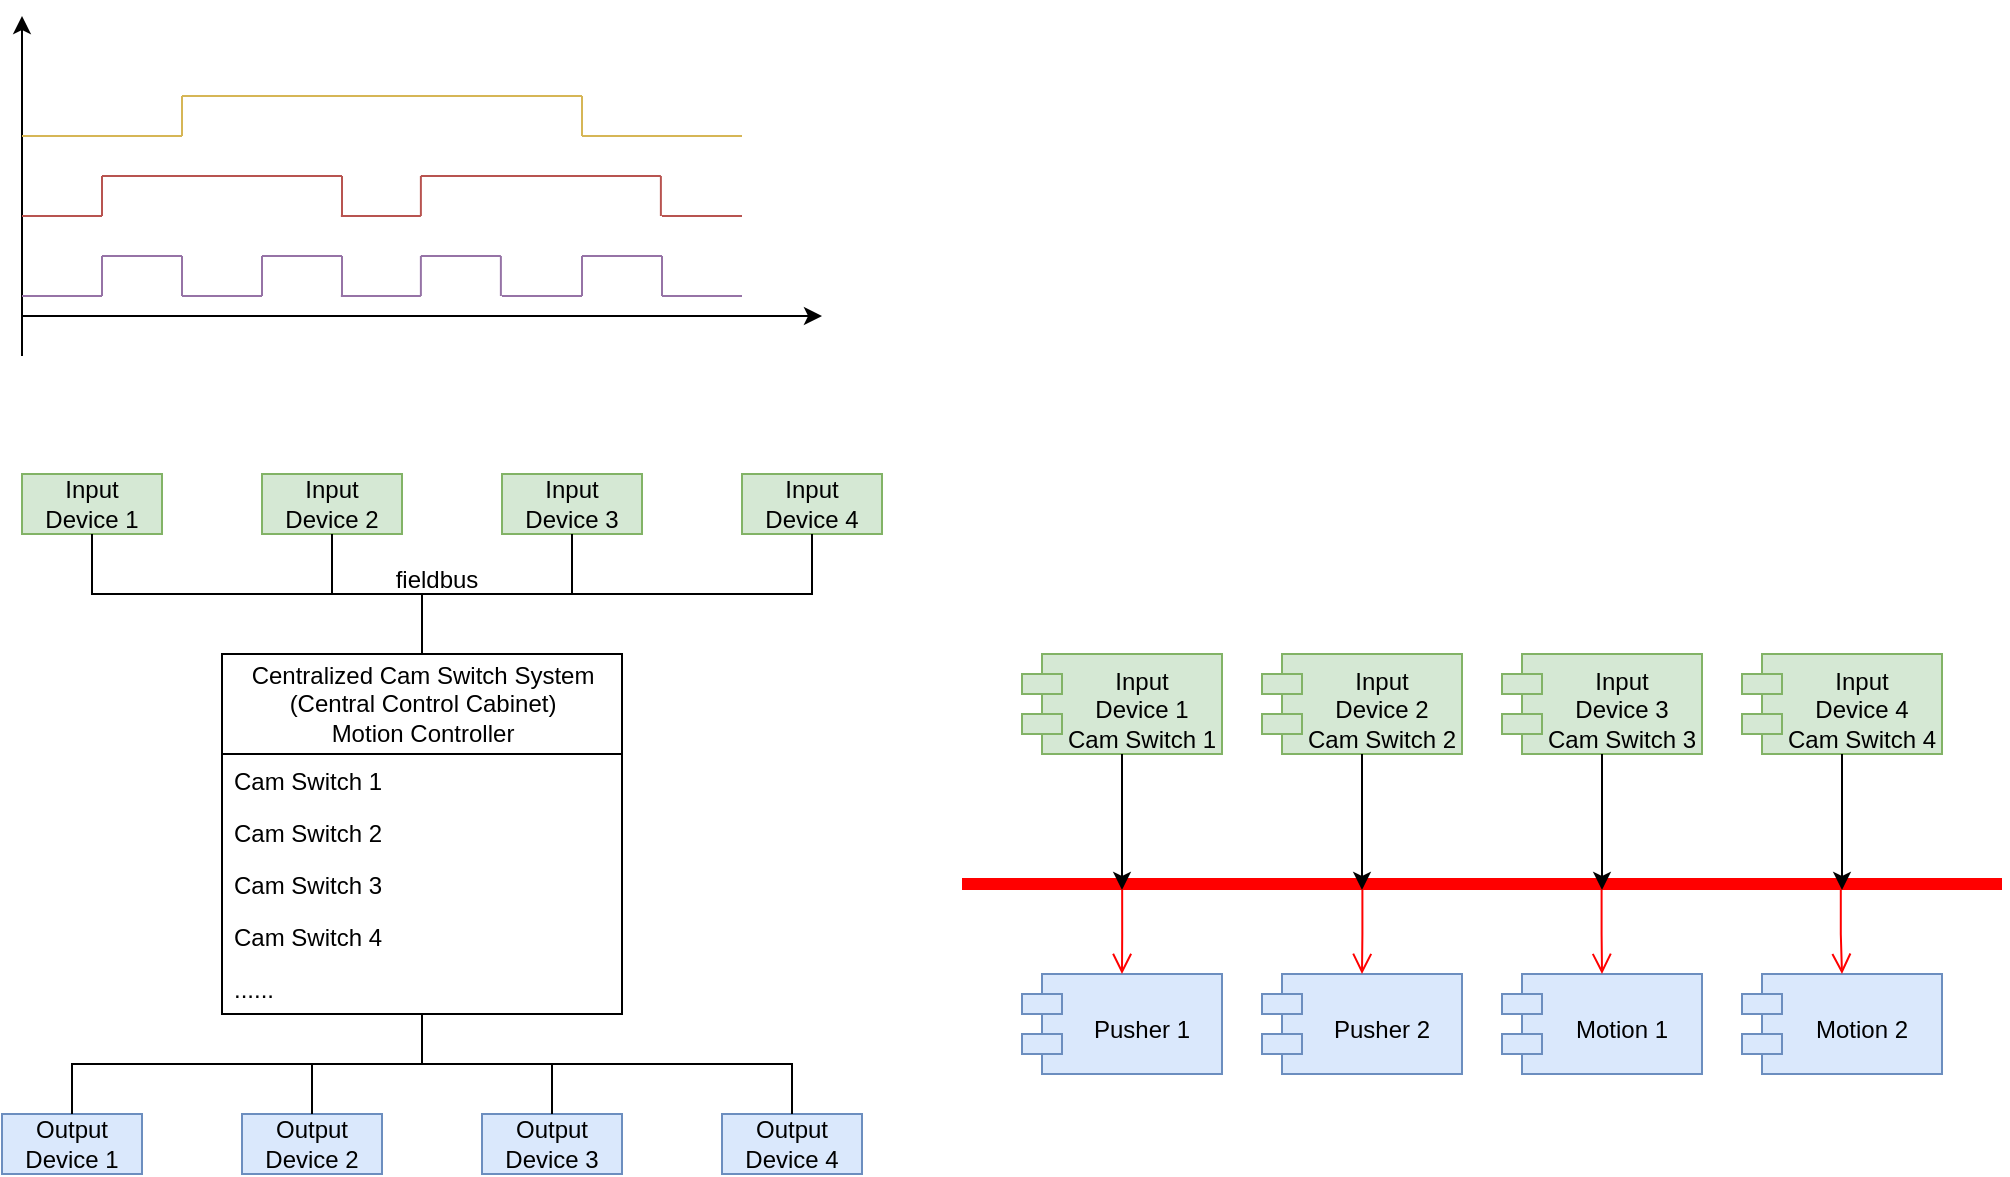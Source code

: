 <mxfile version="27.2.0">
  <diagram id="6a731a19-8d31-9384-78a2-239565b7b9f0" name="Page-1">
    <mxGraphModel dx="1188" dy="619" grid="1" gridSize="10" guides="1" tooltips="1" connect="1" arrows="1" fold="1" page="1" pageScale="1" pageWidth="1169" pageHeight="827" background="none" math="0" shadow="0">
      <root>
        <mxCell id="0" />
        <mxCell id="1" parent="0" />
        <mxCell id="yubhM1SOayhGXeNkUcZc-1801" value="Centralized Cam Switch System&lt;br&gt;(Central Control Cabinet)&lt;br&gt;Motion Controller" style="swimlane;fontStyle=0;childLayout=stackLayout;horizontal=1;startSize=50;fillColor=none;horizontalStack=0;resizeParent=1;resizeParentMax=0;resizeLast=0;collapsible=1;marginBottom=0;html=1;" parent="1" vertex="1">
          <mxGeometry x="180" y="329" width="200" height="180" as="geometry" />
        </mxCell>
        <mxCell id="yubhM1SOayhGXeNkUcZc-1802" value="Cam Switch 1" style="text;strokeColor=none;fillColor=none;align=left;verticalAlign=top;spacingLeft=4;spacingRight=4;overflow=hidden;rotatable=0;points=[[0,0.5],[1,0.5]];portConstraint=eastwest;whiteSpace=wrap;html=1;" parent="yubhM1SOayhGXeNkUcZc-1801" vertex="1">
          <mxGeometry y="50" width="200" height="26" as="geometry" />
        </mxCell>
        <mxCell id="yubhM1SOayhGXeNkUcZc-1803" value="Cam Switch&amp;nbsp;2" style="text;strokeColor=none;fillColor=none;align=left;verticalAlign=top;spacingLeft=4;spacingRight=4;overflow=hidden;rotatable=0;points=[[0,0.5],[1,0.5]];portConstraint=eastwest;whiteSpace=wrap;html=1;" parent="yubhM1SOayhGXeNkUcZc-1801" vertex="1">
          <mxGeometry y="76" width="200" height="26" as="geometry" />
        </mxCell>
        <mxCell id="yubhM1SOayhGXeNkUcZc-1804" value="Cam Switch&amp;nbsp;3" style="text;strokeColor=none;fillColor=none;align=left;verticalAlign=top;spacingLeft=4;spacingRight=4;overflow=hidden;rotatable=0;points=[[0,0.5],[1,0.5]];portConstraint=eastwest;whiteSpace=wrap;html=1;" parent="yubhM1SOayhGXeNkUcZc-1801" vertex="1">
          <mxGeometry y="102" width="200" height="26" as="geometry" />
        </mxCell>
        <mxCell id="yubhM1SOayhGXeNkUcZc-1805" value="Cam Switch&amp;nbsp;4" style="text;strokeColor=none;fillColor=none;align=left;verticalAlign=top;spacingLeft=4;spacingRight=4;overflow=hidden;rotatable=0;points=[[0,0.5],[1,0.5]];portConstraint=eastwest;whiteSpace=wrap;html=1;" parent="yubhM1SOayhGXeNkUcZc-1801" vertex="1">
          <mxGeometry y="128" width="200" height="26" as="geometry" />
        </mxCell>
        <mxCell id="yubhM1SOayhGXeNkUcZc-1806" value="......" style="text;strokeColor=none;fillColor=none;align=left;verticalAlign=top;spacingLeft=4;spacingRight=4;overflow=hidden;rotatable=0;points=[[0,0.5],[1,0.5]];portConstraint=eastwest;whiteSpace=wrap;html=1;" parent="yubhM1SOayhGXeNkUcZc-1801" vertex="1">
          <mxGeometry y="154" width="200" height="26" as="geometry" />
        </mxCell>
        <mxCell id="yubhM1SOayhGXeNkUcZc-1807" value="Output&lt;br&gt;Device 1" style="whiteSpace=wrap;html=1;align=center;verticalAlign=middle;treeFolding=1;treeMoving=1;newEdgeStyle={&quot;edgeStyle&quot;:&quot;elbowEdgeStyle&quot;,&quot;startArrow&quot;:&quot;none&quot;,&quot;endArrow&quot;:&quot;none&quot;};fillColor=#dae8fc;strokeColor=#6c8ebf;" parent="1" vertex="1">
          <mxGeometry x="70" y="559" width="70" height="30" as="geometry" />
        </mxCell>
        <mxCell id="yubhM1SOayhGXeNkUcZc-1808" value="" style="edgeStyle=elbowEdgeStyle;elbow=vertical;sourcePerimeterSpacing=0;targetPerimeterSpacing=0;startArrow=none;endArrow=none;rounded=0;curved=0;" parent="1" source="yubhM1SOayhGXeNkUcZc-1801" target="yubhM1SOayhGXeNkUcZc-1807" edge="1">
          <mxGeometry relative="1" as="geometry">
            <mxPoint x="360" y="519" as="sourcePoint" />
          </mxGeometry>
        </mxCell>
        <mxCell id="yubhM1SOayhGXeNkUcZc-1810" value="Output&lt;br&gt;Device 2" style="whiteSpace=wrap;html=1;align=center;verticalAlign=middle;treeFolding=1;treeMoving=1;newEdgeStyle={&quot;edgeStyle&quot;:&quot;elbowEdgeStyle&quot;,&quot;startArrow&quot;:&quot;none&quot;,&quot;endArrow&quot;:&quot;none&quot;};fillColor=#dae8fc;strokeColor=#6c8ebf;" parent="1" vertex="1">
          <mxGeometry x="190" y="559" width="70" height="30" as="geometry" />
        </mxCell>
        <mxCell id="yubhM1SOayhGXeNkUcZc-1811" value="" style="edgeStyle=elbowEdgeStyle;elbow=vertical;sourcePerimeterSpacing=0;targetPerimeterSpacing=0;startArrow=none;endArrow=none;rounded=0;curved=0;" parent="1" source="yubhM1SOayhGXeNkUcZc-1801" target="yubhM1SOayhGXeNkUcZc-1810" edge="1">
          <mxGeometry relative="1" as="geometry">
            <mxPoint x="210" y="524" as="sourcePoint" />
          </mxGeometry>
        </mxCell>
        <mxCell id="yubhM1SOayhGXeNkUcZc-1812" value="Output&lt;br&gt;Device 3" style="whiteSpace=wrap;html=1;align=center;verticalAlign=middle;treeFolding=1;treeMoving=1;newEdgeStyle={&quot;edgeStyle&quot;:&quot;elbowEdgeStyle&quot;,&quot;startArrow&quot;:&quot;none&quot;,&quot;endArrow&quot;:&quot;none&quot;};fillColor=#dae8fc;strokeColor=#6c8ebf;" parent="1" vertex="1">
          <mxGeometry x="310" y="559" width="70" height="30" as="geometry" />
        </mxCell>
        <mxCell id="yubhM1SOayhGXeNkUcZc-1813" value="" style="edgeStyle=elbowEdgeStyle;elbow=vertical;sourcePerimeterSpacing=0;targetPerimeterSpacing=0;startArrow=none;endArrow=none;rounded=0;curved=0;" parent="1" source="yubhM1SOayhGXeNkUcZc-1801" target="yubhM1SOayhGXeNkUcZc-1812" edge="1">
          <mxGeometry relative="1" as="geometry">
            <mxPoint x="530" y="505" as="sourcePoint" />
          </mxGeometry>
        </mxCell>
        <mxCell id="yubhM1SOayhGXeNkUcZc-1814" value="Output&lt;br&gt;Device 4" style="whiteSpace=wrap;html=1;align=center;verticalAlign=middle;treeFolding=1;treeMoving=1;newEdgeStyle={&quot;edgeStyle&quot;:&quot;elbowEdgeStyle&quot;,&quot;startArrow&quot;:&quot;none&quot;,&quot;endArrow&quot;:&quot;none&quot;};fillColor=#dae8fc;strokeColor=#6c8ebf;" parent="1" vertex="1">
          <mxGeometry x="430" y="559" width="70" height="30" as="geometry" />
        </mxCell>
        <mxCell id="yubhM1SOayhGXeNkUcZc-1815" value="" style="edgeStyle=elbowEdgeStyle;elbow=vertical;sourcePerimeterSpacing=0;targetPerimeterSpacing=0;startArrow=none;endArrow=none;rounded=0;curved=0;" parent="1" source="yubhM1SOayhGXeNkUcZc-1801" target="yubhM1SOayhGXeNkUcZc-1814" edge="1">
          <mxGeometry relative="1" as="geometry">
            <mxPoint x="650" y="505" as="sourcePoint" />
          </mxGeometry>
        </mxCell>
        <mxCell id="yubhM1SOayhGXeNkUcZc-1816" value="&lt;div&gt;&lt;br&gt;&lt;/div&gt;Pusher 1" style="shape=module;align=left;spacingLeft=20;align=center;verticalAlign=top;whiteSpace=wrap;html=1;fillColor=#dae8fc;strokeColor=#6c8ebf;" parent="1" vertex="1">
          <mxGeometry x="580" y="489" width="100" height="50" as="geometry" />
        </mxCell>
        <mxCell id="yubhM1SOayhGXeNkUcZc-1817" value="" style="shape=line;html=1;strokeWidth=6;strokeColor=#ff0000;" parent="1" vertex="1">
          <mxGeometry x="550" y="439" width="520" height="10" as="geometry" />
        </mxCell>
        <mxCell id="yubhM1SOayhGXeNkUcZc-1818" value="" style="edgeStyle=orthogonalEdgeStyle;html=1;verticalAlign=bottom;endArrow=open;endSize=8;strokeColor=#ff0000;rounded=0;exitX=0.154;exitY=0.583;exitDx=0;exitDy=0;exitPerimeter=0;" parent="1" source="yubhM1SOayhGXeNkUcZc-1817" target="yubhM1SOayhGXeNkUcZc-1816" edge="1">
          <mxGeometry relative="1" as="geometry">
            <mxPoint x="590" y="689" as="targetPoint" />
            <mxPoint x="660" y="459" as="sourcePoint" />
          </mxGeometry>
        </mxCell>
        <mxCell id="yubhM1SOayhGXeNkUcZc-1821" value="Input&lt;br&gt;Device 1&lt;br&gt;Cam Switch 1" style="shape=module;align=left;spacingLeft=20;align=center;verticalAlign=top;whiteSpace=wrap;html=1;fillColor=#d5e8d4;strokeColor=#82b366;" parent="1" vertex="1">
          <mxGeometry x="580" y="329" width="100" height="50" as="geometry" />
        </mxCell>
        <mxCell id="yubhM1SOayhGXeNkUcZc-1823" value="&lt;div&gt;&lt;br&gt;&lt;/div&gt;Pusher 2" style="shape=module;align=left;spacingLeft=20;align=center;verticalAlign=top;whiteSpace=wrap;html=1;fillColor=#dae8fc;strokeColor=#6c8ebf;" parent="1" vertex="1">
          <mxGeometry x="700" y="489" width="100" height="50" as="geometry" />
        </mxCell>
        <mxCell id="yubhM1SOayhGXeNkUcZc-1824" value="" style="edgeStyle=orthogonalEdgeStyle;html=1;verticalAlign=bottom;endArrow=open;endSize=8;strokeColor=#ff0000;rounded=0;exitX=0.385;exitY=0.417;exitDx=0;exitDy=0;exitPerimeter=0;" parent="1" source="yubhM1SOayhGXeNkUcZc-1817" target="yubhM1SOayhGXeNkUcZc-1823" edge="1">
          <mxGeometry relative="1" as="geometry">
            <mxPoint x="700" y="689" as="targetPoint" />
            <mxPoint x="750" y="469" as="sourcePoint" />
          </mxGeometry>
        </mxCell>
        <mxCell id="yubhM1SOayhGXeNkUcZc-1826" value="Input&lt;br&gt;Device 1" style="whiteSpace=wrap;html=1;align=center;verticalAlign=middle;treeFolding=1;treeMoving=1;newEdgeStyle={&quot;edgeStyle&quot;:&quot;elbowEdgeStyle&quot;,&quot;startArrow&quot;:&quot;none&quot;,&quot;endArrow&quot;:&quot;none&quot;};fillColor=#d5e8d4;strokeColor=#82b366;" parent="1" vertex="1">
          <mxGeometry x="80" y="239" width="70" height="30" as="geometry" />
        </mxCell>
        <mxCell id="yubhM1SOayhGXeNkUcZc-1827" value="" style="edgeStyle=elbowEdgeStyle;elbow=vertical;sourcePerimeterSpacing=0;targetPerimeterSpacing=0;startArrow=none;endArrow=none;rounded=0;curved=0;" parent="1" source="yubhM1SOayhGXeNkUcZc-1801" target="yubhM1SOayhGXeNkUcZc-1826" edge="1">
          <mxGeometry relative="1" as="geometry">
            <mxPoint x="290" y="189" as="sourcePoint" />
          </mxGeometry>
        </mxCell>
        <mxCell id="yubhM1SOayhGXeNkUcZc-1828" value="Input&lt;br&gt;Device 2" style="whiteSpace=wrap;html=1;align=center;verticalAlign=middle;treeFolding=1;treeMoving=1;newEdgeStyle={&quot;edgeStyle&quot;:&quot;elbowEdgeStyle&quot;,&quot;startArrow&quot;:&quot;none&quot;,&quot;endArrow&quot;:&quot;none&quot;};fillColor=#d5e8d4;strokeColor=#82b366;" parent="1" vertex="1">
          <mxGeometry x="200" y="239" width="70" height="30" as="geometry" />
        </mxCell>
        <mxCell id="yubhM1SOayhGXeNkUcZc-1829" value="" style="edgeStyle=elbowEdgeStyle;elbow=vertical;sourcePerimeterSpacing=0;targetPerimeterSpacing=0;startArrow=none;endArrow=none;rounded=0;curved=0;" parent="1" source="yubhM1SOayhGXeNkUcZc-1801" target="yubhM1SOayhGXeNkUcZc-1828" edge="1">
          <mxGeometry relative="1" as="geometry">
            <mxPoint x="290" y="189" as="sourcePoint" />
          </mxGeometry>
        </mxCell>
        <mxCell id="yubhM1SOayhGXeNkUcZc-1830" value="Input&lt;br&gt;Device 3" style="whiteSpace=wrap;html=1;align=center;verticalAlign=middle;treeFolding=1;treeMoving=1;newEdgeStyle={&quot;edgeStyle&quot;:&quot;elbowEdgeStyle&quot;,&quot;startArrow&quot;:&quot;none&quot;,&quot;endArrow&quot;:&quot;none&quot;};fillColor=#d5e8d4;strokeColor=#82b366;" parent="1" vertex="1">
          <mxGeometry x="320" y="239" width="70" height="30" as="geometry" />
        </mxCell>
        <mxCell id="yubhM1SOayhGXeNkUcZc-1831" value="" style="edgeStyle=elbowEdgeStyle;elbow=vertical;sourcePerimeterSpacing=0;targetPerimeterSpacing=0;startArrow=none;endArrow=none;rounded=0;curved=0;" parent="1" source="yubhM1SOayhGXeNkUcZc-1801" target="yubhM1SOayhGXeNkUcZc-1830" edge="1">
          <mxGeometry relative="1" as="geometry">
            <mxPoint x="290" y="189" as="sourcePoint" />
          </mxGeometry>
        </mxCell>
        <mxCell id="yubhM1SOayhGXeNkUcZc-1832" value="Input&lt;br&gt;Device 4" style="whiteSpace=wrap;html=1;align=center;verticalAlign=middle;treeFolding=1;treeMoving=1;newEdgeStyle={&quot;edgeStyle&quot;:&quot;elbowEdgeStyle&quot;,&quot;startArrow&quot;:&quot;none&quot;,&quot;endArrow&quot;:&quot;none&quot;};fillColor=#d5e8d4;strokeColor=#82b366;" parent="1" vertex="1">
          <mxGeometry x="440" y="239" width="70" height="30" as="geometry" />
        </mxCell>
        <mxCell id="yubhM1SOayhGXeNkUcZc-1833" value="" style="edgeStyle=elbowEdgeStyle;elbow=vertical;sourcePerimeterSpacing=0;targetPerimeterSpacing=0;startArrow=none;endArrow=none;rounded=0;curved=0;" parent="1" source="yubhM1SOayhGXeNkUcZc-1801" target="yubhM1SOayhGXeNkUcZc-1832" edge="1">
          <mxGeometry relative="1" as="geometry">
            <mxPoint x="290" y="189" as="sourcePoint" />
          </mxGeometry>
        </mxCell>
        <mxCell id="yubhM1SOayhGXeNkUcZc-1834" value="&lt;div&gt;&lt;br&gt;&lt;/div&gt;Motion 1" style="shape=module;align=left;spacingLeft=20;align=center;verticalAlign=top;whiteSpace=wrap;html=1;fillColor=#dae8fc;strokeColor=#6c8ebf;" parent="1" vertex="1">
          <mxGeometry x="820" y="489" width="100" height="50" as="geometry" />
        </mxCell>
        <mxCell id="yubhM1SOayhGXeNkUcZc-1835" value="&lt;div&gt;&lt;br&gt;&lt;/div&gt;Motion 2" style="shape=module;align=left;spacingLeft=20;align=center;verticalAlign=top;whiteSpace=wrap;html=1;fillColor=#dae8fc;strokeColor=#6c8ebf;" parent="1" vertex="1">
          <mxGeometry x="940" y="489" width="100" height="50" as="geometry" />
        </mxCell>
        <mxCell id="yubhM1SOayhGXeNkUcZc-1839" value="" style="edgeStyle=orthogonalEdgeStyle;html=1;verticalAlign=bottom;endArrow=open;endSize=8;strokeColor=#ff0000;rounded=0;exitX=0.615;exitY=0.75;exitDx=0;exitDy=0;exitPerimeter=0;" parent="1" source="yubhM1SOayhGXeNkUcZc-1817" target="yubhM1SOayhGXeNkUcZc-1834" edge="1">
          <mxGeometry relative="1" as="geometry">
            <mxPoint x="856" y="499" as="targetPoint" />
            <mxPoint x="856" y="455" as="sourcePoint" />
          </mxGeometry>
        </mxCell>
        <mxCell id="yubhM1SOayhGXeNkUcZc-1840" value="" style="edgeStyle=orthogonalEdgeStyle;html=1;verticalAlign=bottom;endArrow=open;endSize=8;strokeColor=#ff0000;rounded=0;exitX=0.845;exitY=0.75;exitDx=0;exitDy=0;exitPerimeter=0;" parent="1" source="yubhM1SOayhGXeNkUcZc-1817" target="yubhM1SOayhGXeNkUcZc-1835" edge="1">
          <mxGeometry relative="1" as="geometry">
            <mxPoint x="976" y="499" as="targetPoint" />
            <mxPoint x="976" y="453" as="sourcePoint" />
          </mxGeometry>
        </mxCell>
        <mxCell id="yubhM1SOayhGXeNkUcZc-1841" style="edgeStyle=orthogonalEdgeStyle;rounded=0;orthogonalLoop=1;jettySize=auto;html=1;exitX=0.5;exitY=1;exitDx=0;exitDy=0;" parent="1" source="yubhM1SOayhGXeNkUcZc-1821" edge="1">
          <mxGeometry relative="1" as="geometry">
            <mxPoint x="630" y="447" as="targetPoint" />
          </mxGeometry>
        </mxCell>
        <mxCell id="yubhM1SOayhGXeNkUcZc-1842" value="Input&lt;br&gt;Device 2&lt;br&gt;Cam Switch 2" style="shape=module;align=left;spacingLeft=20;align=center;verticalAlign=top;whiteSpace=wrap;html=1;fillColor=#d5e8d4;strokeColor=#82b366;" parent="1" vertex="1">
          <mxGeometry x="700" y="329" width="100" height="50" as="geometry" />
        </mxCell>
        <mxCell id="yubhM1SOayhGXeNkUcZc-1843" style="edgeStyle=orthogonalEdgeStyle;rounded=0;orthogonalLoop=1;jettySize=auto;html=1;exitX=0.5;exitY=1;exitDx=0;exitDy=0;" parent="1" source="yubhM1SOayhGXeNkUcZc-1842" edge="1">
          <mxGeometry relative="1" as="geometry">
            <mxPoint x="750" y="447" as="targetPoint" />
          </mxGeometry>
        </mxCell>
        <mxCell id="yubhM1SOayhGXeNkUcZc-1844" value="Input&lt;br&gt;Device 3&lt;br&gt;Cam Switch 3" style="shape=module;align=left;spacingLeft=20;align=center;verticalAlign=top;whiteSpace=wrap;html=1;fillColor=#d5e8d4;strokeColor=#82b366;" parent="1" vertex="1">
          <mxGeometry x="820" y="329" width="100" height="50" as="geometry" />
        </mxCell>
        <mxCell id="yubhM1SOayhGXeNkUcZc-1845" style="edgeStyle=orthogonalEdgeStyle;rounded=0;orthogonalLoop=1;jettySize=auto;html=1;exitX=0.5;exitY=1;exitDx=0;exitDy=0;" parent="1" source="yubhM1SOayhGXeNkUcZc-1844" edge="1">
          <mxGeometry relative="1" as="geometry">
            <mxPoint x="870" y="447" as="targetPoint" />
          </mxGeometry>
        </mxCell>
        <mxCell id="yubhM1SOayhGXeNkUcZc-1846" value="Input&lt;br&gt;Device 4&lt;br&gt;Cam Switch 4" style="shape=module;align=left;spacingLeft=20;align=center;verticalAlign=top;whiteSpace=wrap;html=1;fillColor=#d5e8d4;strokeColor=#82b366;" parent="1" vertex="1">
          <mxGeometry x="940" y="329" width="100" height="50" as="geometry" />
        </mxCell>
        <mxCell id="yubhM1SOayhGXeNkUcZc-1847" style="edgeStyle=orthogonalEdgeStyle;rounded=0;orthogonalLoop=1;jettySize=auto;html=1;exitX=0.5;exitY=1;exitDx=0;exitDy=0;" parent="1" source="yubhM1SOayhGXeNkUcZc-1846" edge="1">
          <mxGeometry relative="1" as="geometry">
            <mxPoint x="990" y="447" as="targetPoint" />
          </mxGeometry>
        </mxCell>
        <mxCell id="yubhM1SOayhGXeNkUcZc-1877" value="" style="endArrow=classic;html=1;rounded=0;" parent="1" edge="1">
          <mxGeometry width="50" height="50" relative="1" as="geometry">
            <mxPoint x="80" y="160" as="sourcePoint" />
            <mxPoint x="480" y="160" as="targetPoint" />
          </mxGeometry>
        </mxCell>
        <mxCell id="yubhM1SOayhGXeNkUcZc-1878" value="" style="endArrow=classic;html=1;rounded=0;" parent="1" edge="1">
          <mxGeometry width="50" height="50" relative="1" as="geometry">
            <mxPoint x="80" y="180" as="sourcePoint" />
            <mxPoint x="80" y="10" as="targetPoint" />
          </mxGeometry>
        </mxCell>
        <mxCell id="yubhM1SOayhGXeNkUcZc-1910" value="" style="endArrow=none;html=1;rounded=0;fillColor=#e1d5e7;strokeColor=#9673a6;" parent="1" edge="1">
          <mxGeometry width="50" height="50" relative="1" as="geometry">
            <mxPoint x="80" y="150" as="sourcePoint" />
            <mxPoint x="120" y="150" as="targetPoint" />
          </mxGeometry>
        </mxCell>
        <mxCell id="yubhM1SOayhGXeNkUcZc-1911" value="" style="endArrow=none;html=1;rounded=0;fillColor=#e1d5e7;strokeColor=#9673a6;" parent="1" edge="1">
          <mxGeometry width="50" height="50" relative="1" as="geometry">
            <mxPoint x="120" y="150" as="sourcePoint" />
            <mxPoint x="120" y="130" as="targetPoint" />
          </mxGeometry>
        </mxCell>
        <mxCell id="yubhM1SOayhGXeNkUcZc-1912" value="" style="endArrow=none;html=1;rounded=0;fillColor=#e1d5e7;strokeColor=#9673a6;" parent="1" edge="1">
          <mxGeometry width="50" height="50" relative="1" as="geometry">
            <mxPoint x="120" y="130" as="sourcePoint" />
            <mxPoint x="160" y="130" as="targetPoint" />
          </mxGeometry>
        </mxCell>
        <mxCell id="yubhM1SOayhGXeNkUcZc-1913" value="" style="endArrow=none;html=1;rounded=0;fillColor=#e1d5e7;strokeColor=#9673a6;" parent="1" edge="1">
          <mxGeometry width="50" height="50" relative="1" as="geometry">
            <mxPoint x="160" y="150" as="sourcePoint" />
            <mxPoint x="160" y="130" as="targetPoint" />
          </mxGeometry>
        </mxCell>
        <mxCell id="yubhM1SOayhGXeNkUcZc-1914" value="" style="endArrow=none;html=1;rounded=0;fillColor=#e1d5e7;strokeColor=#9673a6;" parent="1" edge="1">
          <mxGeometry width="50" height="50" relative="1" as="geometry">
            <mxPoint x="160" y="150" as="sourcePoint" />
            <mxPoint x="200" y="150" as="targetPoint" />
          </mxGeometry>
        </mxCell>
        <mxCell id="yubhM1SOayhGXeNkUcZc-1915" value="" style="endArrow=none;html=1;rounded=0;fillColor=#e1d5e7;strokeColor=#9673a6;" parent="1" edge="1">
          <mxGeometry width="50" height="50" relative="1" as="geometry">
            <mxPoint x="200" y="150" as="sourcePoint" />
            <mxPoint x="200" y="130" as="targetPoint" />
          </mxGeometry>
        </mxCell>
        <mxCell id="yubhM1SOayhGXeNkUcZc-1916" value="" style="endArrow=none;html=1;rounded=0;fillColor=#e1d5e7;strokeColor=#9673a6;" parent="1" edge="1">
          <mxGeometry width="50" height="50" relative="1" as="geometry">
            <mxPoint x="200" y="130" as="sourcePoint" />
            <mxPoint x="240" y="130" as="targetPoint" />
          </mxGeometry>
        </mxCell>
        <mxCell id="yubhM1SOayhGXeNkUcZc-1917" value="" style="endArrow=none;html=1;rounded=0;fillColor=#e1d5e7;strokeColor=#9673a6;" parent="1" edge="1">
          <mxGeometry width="50" height="50" relative="1" as="geometry">
            <mxPoint x="240" y="150" as="sourcePoint" />
            <mxPoint x="240" y="130" as="targetPoint" />
          </mxGeometry>
        </mxCell>
        <mxCell id="yubhM1SOayhGXeNkUcZc-1918" value="" style="endArrow=none;html=1;rounded=0;fillColor=#e1d5e7;strokeColor=#9673a6;" parent="1" edge="1">
          <mxGeometry width="50" height="50" relative="1" as="geometry">
            <mxPoint x="239.44" y="150" as="sourcePoint" />
            <mxPoint x="279.44" y="150" as="targetPoint" />
          </mxGeometry>
        </mxCell>
        <mxCell id="yubhM1SOayhGXeNkUcZc-1919" value="" style="endArrow=none;html=1;rounded=0;fillColor=#e1d5e7;strokeColor=#9673a6;" parent="1" edge="1">
          <mxGeometry width="50" height="50" relative="1" as="geometry">
            <mxPoint x="279.44" y="150" as="sourcePoint" />
            <mxPoint x="279.44" y="130" as="targetPoint" />
          </mxGeometry>
        </mxCell>
        <mxCell id="yubhM1SOayhGXeNkUcZc-1920" value="" style="endArrow=none;html=1;rounded=0;fillColor=#e1d5e7;strokeColor=#9673a6;" parent="1" edge="1">
          <mxGeometry width="50" height="50" relative="1" as="geometry">
            <mxPoint x="279.44" y="130" as="sourcePoint" />
            <mxPoint x="319.44" y="130" as="targetPoint" />
          </mxGeometry>
        </mxCell>
        <mxCell id="yubhM1SOayhGXeNkUcZc-1921" value="" style="endArrow=none;html=1;rounded=0;fillColor=#e1d5e7;strokeColor=#9673a6;" parent="1" edge="1">
          <mxGeometry width="50" height="50" relative="1" as="geometry">
            <mxPoint x="319.44" y="150" as="sourcePoint" />
            <mxPoint x="319.44" y="130" as="targetPoint" />
          </mxGeometry>
        </mxCell>
        <mxCell id="yubhM1SOayhGXeNkUcZc-1922" value="" style="endArrow=none;html=1;rounded=0;fillColor=#e1d5e7;strokeColor=#9673a6;" parent="1" edge="1">
          <mxGeometry width="50" height="50" relative="1" as="geometry">
            <mxPoint x="320" y="150" as="sourcePoint" />
            <mxPoint x="360" y="150" as="targetPoint" />
          </mxGeometry>
        </mxCell>
        <mxCell id="yubhM1SOayhGXeNkUcZc-1923" value="" style="endArrow=none;html=1;rounded=0;fillColor=#e1d5e7;strokeColor=#9673a6;" parent="1" edge="1">
          <mxGeometry width="50" height="50" relative="1" as="geometry">
            <mxPoint x="360" y="150" as="sourcePoint" />
            <mxPoint x="360" y="130" as="targetPoint" />
          </mxGeometry>
        </mxCell>
        <mxCell id="yubhM1SOayhGXeNkUcZc-1924" value="" style="endArrow=none;html=1;rounded=0;fillColor=#e1d5e7;strokeColor=#9673a6;" parent="1" edge="1">
          <mxGeometry width="50" height="50" relative="1" as="geometry">
            <mxPoint x="360" y="130" as="sourcePoint" />
            <mxPoint x="400" y="130" as="targetPoint" />
          </mxGeometry>
        </mxCell>
        <mxCell id="yubhM1SOayhGXeNkUcZc-1925" value="" style="endArrow=none;html=1;rounded=0;fillColor=#e1d5e7;strokeColor=#9673a6;" parent="1" edge="1">
          <mxGeometry width="50" height="50" relative="1" as="geometry">
            <mxPoint x="400" y="150" as="sourcePoint" />
            <mxPoint x="400" y="130" as="targetPoint" />
          </mxGeometry>
        </mxCell>
        <mxCell id="yubhM1SOayhGXeNkUcZc-1926" value="" style="endArrow=none;html=1;rounded=0;fillColor=#e1d5e7;strokeColor=#9673a6;" parent="1" edge="1">
          <mxGeometry width="50" height="50" relative="1" as="geometry">
            <mxPoint x="400" y="150" as="sourcePoint" />
            <mxPoint x="440" y="150" as="targetPoint" />
          </mxGeometry>
        </mxCell>
        <mxCell id="yubhM1SOayhGXeNkUcZc-1927" value="" style="endArrow=none;html=1;rounded=0;fillColor=#f8cecc;strokeColor=#b85450;" parent="1" edge="1">
          <mxGeometry width="50" height="50" relative="1" as="geometry">
            <mxPoint x="80" y="110" as="sourcePoint" />
            <mxPoint x="120" y="110" as="targetPoint" />
          </mxGeometry>
        </mxCell>
        <mxCell id="yubhM1SOayhGXeNkUcZc-1928" value="" style="endArrow=none;html=1;rounded=0;fillColor=#f8cecc;strokeColor=#b85450;" parent="1" edge="1">
          <mxGeometry width="50" height="50" relative="1" as="geometry">
            <mxPoint x="120" y="110" as="sourcePoint" />
            <mxPoint x="120" y="90" as="targetPoint" />
          </mxGeometry>
        </mxCell>
        <mxCell id="yubhM1SOayhGXeNkUcZc-1929" value="" style="endArrow=none;html=1;rounded=0;fillColor=#f8cecc;strokeColor=#b85450;" parent="1" edge="1">
          <mxGeometry width="50" height="50" relative="1" as="geometry">
            <mxPoint x="120" y="90" as="sourcePoint" />
            <mxPoint x="240" y="90" as="targetPoint" />
          </mxGeometry>
        </mxCell>
        <mxCell id="yubhM1SOayhGXeNkUcZc-1930" value="" style="endArrow=none;html=1;rounded=0;fillColor=#f8cecc;strokeColor=#b85450;" parent="1" edge="1">
          <mxGeometry width="50" height="50" relative="1" as="geometry">
            <mxPoint x="240" y="110" as="sourcePoint" />
            <mxPoint x="240" y="90" as="targetPoint" />
          </mxGeometry>
        </mxCell>
        <mxCell id="yubhM1SOayhGXeNkUcZc-1931" value="" style="endArrow=none;html=1;rounded=0;fillColor=#f8cecc;strokeColor=#b85450;" parent="1" edge="1">
          <mxGeometry width="50" height="50" relative="1" as="geometry">
            <mxPoint x="400" y="110" as="sourcePoint" />
            <mxPoint x="440" y="110" as="targetPoint" />
          </mxGeometry>
        </mxCell>
        <mxCell id="yubhM1SOayhGXeNkUcZc-1932" value="" style="endArrow=none;html=1;rounded=0;fillColor=#f8cecc;strokeColor=#b85450;" parent="1" edge="1">
          <mxGeometry width="50" height="50" relative="1" as="geometry">
            <mxPoint x="239.44" y="110" as="sourcePoint" />
            <mxPoint x="279.44" y="110" as="targetPoint" />
          </mxGeometry>
        </mxCell>
        <mxCell id="yubhM1SOayhGXeNkUcZc-1933" value="" style="endArrow=none;html=1;rounded=0;fillColor=#f8cecc;strokeColor=#b85450;" parent="1" edge="1">
          <mxGeometry width="50" height="50" relative="1" as="geometry">
            <mxPoint x="279.44" y="110" as="sourcePoint" />
            <mxPoint x="279.44" y="90" as="targetPoint" />
          </mxGeometry>
        </mxCell>
        <mxCell id="yubhM1SOayhGXeNkUcZc-1934" value="" style="endArrow=none;html=1;rounded=0;fillColor=#f8cecc;strokeColor=#b85450;" parent="1" edge="1">
          <mxGeometry width="50" height="50" relative="1" as="geometry">
            <mxPoint x="279.44" y="90" as="sourcePoint" />
            <mxPoint x="399.44" y="90" as="targetPoint" />
          </mxGeometry>
        </mxCell>
        <mxCell id="yubhM1SOayhGXeNkUcZc-1935" value="" style="endArrow=none;html=1;rounded=0;fillColor=#f8cecc;strokeColor=#b85450;" parent="1" edge="1">
          <mxGeometry width="50" height="50" relative="1" as="geometry">
            <mxPoint x="399.44" y="110" as="sourcePoint" />
            <mxPoint x="399.44" y="90" as="targetPoint" />
          </mxGeometry>
        </mxCell>
        <mxCell id="yubhM1SOayhGXeNkUcZc-1936" value="" style="endArrow=none;html=1;rounded=0;fillColor=#fff2cc;strokeColor=#d6b656;" parent="1" edge="1">
          <mxGeometry width="50" height="50" relative="1" as="geometry">
            <mxPoint x="80" y="70" as="sourcePoint" />
            <mxPoint x="160" y="70" as="targetPoint" />
          </mxGeometry>
        </mxCell>
        <mxCell id="yubhM1SOayhGXeNkUcZc-1937" value="" style="endArrow=none;html=1;rounded=0;fillColor=#fff2cc;strokeColor=#d6b656;" parent="1" edge="1">
          <mxGeometry width="50" height="50" relative="1" as="geometry">
            <mxPoint x="160" y="70" as="sourcePoint" />
            <mxPoint x="160" y="50" as="targetPoint" />
          </mxGeometry>
        </mxCell>
        <mxCell id="yubhM1SOayhGXeNkUcZc-1938" value="" style="endArrow=none;html=1;rounded=0;fillColor=#fff2cc;strokeColor=#d6b656;" parent="1" edge="1">
          <mxGeometry width="50" height="50" relative="1" as="geometry">
            <mxPoint x="160" y="50" as="sourcePoint" />
            <mxPoint x="360" y="50" as="targetPoint" />
          </mxGeometry>
        </mxCell>
        <mxCell id="yubhM1SOayhGXeNkUcZc-1939" value="" style="endArrow=none;html=1;rounded=0;fillColor=#fff2cc;strokeColor=#d6b656;" parent="1" edge="1">
          <mxGeometry width="50" height="50" relative="1" as="geometry">
            <mxPoint x="360" y="70" as="sourcePoint" />
            <mxPoint x="360" y="50" as="targetPoint" />
          </mxGeometry>
        </mxCell>
        <mxCell id="yubhM1SOayhGXeNkUcZc-1940" value="" style="endArrow=none;html=1;rounded=0;fillColor=#fff2cc;strokeColor=#d6b656;" parent="1" edge="1">
          <mxGeometry width="50" height="50" relative="1" as="geometry">
            <mxPoint x="360" y="70" as="sourcePoint" />
            <mxPoint x="440" y="70" as="targetPoint" />
          </mxGeometry>
        </mxCell>
        <mxCell id="yubhM1SOayhGXeNkUcZc-1943" value="fieldbus" style="text;html=1;align=center;verticalAlign=middle;resizable=0;points=[];autosize=1;strokeColor=none;fillColor=none;" parent="1" vertex="1">
          <mxGeometry x="257" y="277" width="60" height="30" as="geometry" />
        </mxCell>
      </root>
    </mxGraphModel>
  </diagram>
</mxfile>
